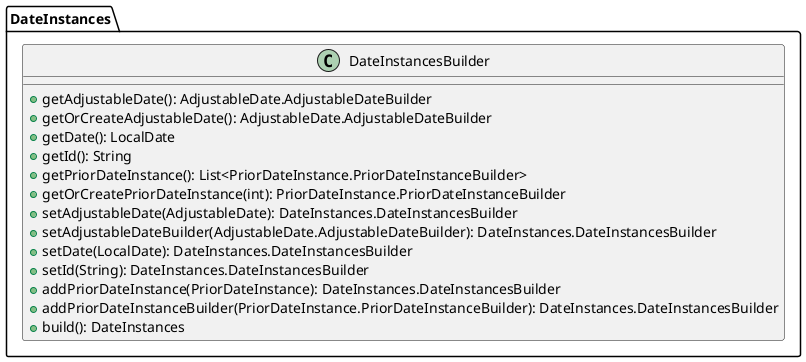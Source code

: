 @startuml

    class DateInstances.DateInstancesBuilder [[DateInstances.DateInstancesBuilder.html]] {
        +getAdjustableDate(): AdjustableDate.AdjustableDateBuilder
        +getOrCreateAdjustableDate(): AdjustableDate.AdjustableDateBuilder
        +getDate(): LocalDate
        +getId(): String
        +getPriorDateInstance(): List<PriorDateInstance.PriorDateInstanceBuilder>
        +getOrCreatePriorDateInstance(int): PriorDateInstance.PriorDateInstanceBuilder
        +setAdjustableDate(AdjustableDate): DateInstances.DateInstancesBuilder
        +setAdjustableDateBuilder(AdjustableDate.AdjustableDateBuilder): DateInstances.DateInstancesBuilder
        +setDate(LocalDate): DateInstances.DateInstancesBuilder
        +setId(String): DateInstances.DateInstancesBuilder
        +addPriorDateInstance(PriorDateInstance): DateInstances.DateInstancesBuilder
        +addPriorDateInstanceBuilder(PriorDateInstance.PriorDateInstanceBuilder): DateInstances.DateInstancesBuilder
        +build(): DateInstances
    }

@enduml
